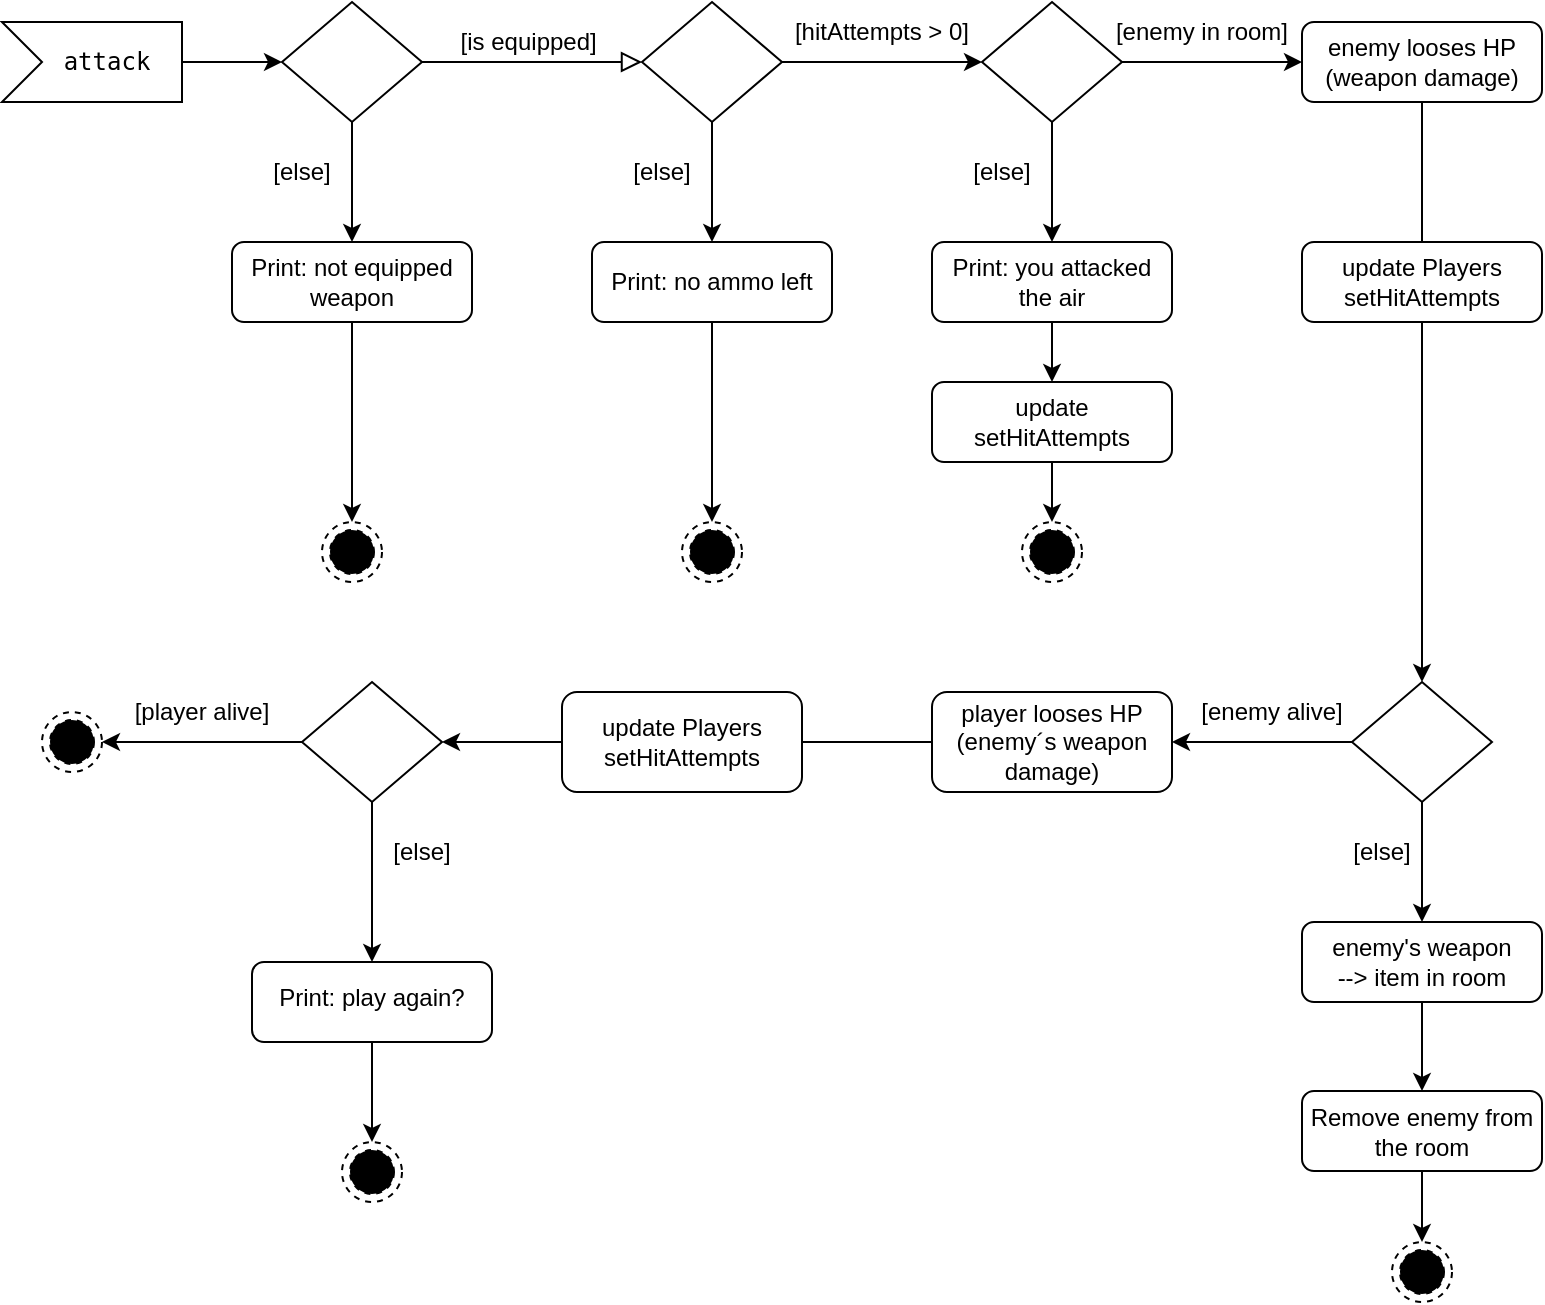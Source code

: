 <mxfile version="17.1.2" type="github">
  <diagram id="C5RBs43oDa-KdzZeNtuy" name="Page-1">
    <mxGraphModel dx="1022" dy="436" grid="1" gridSize="10" guides="1" tooltips="1" connect="1" arrows="1" fold="1" page="1" pageScale="1" pageWidth="827" pageHeight="1169" math="0" shadow="0">
      <root>
        <mxCell id="WIyWlLk6GJQsqaUBKTNV-0" />
        <mxCell id="WIyWlLk6GJQsqaUBKTNV-1" parent="WIyWlLk6GJQsqaUBKTNV-0" />
        <mxCell id="WIyWlLk6GJQsqaUBKTNV-5" value="" style="edgeStyle=orthogonalEdgeStyle;rounded=0;html=1;jettySize=auto;orthogonalLoop=1;fontSize=11;endArrow=block;endFill=0;endSize=8;strokeWidth=1;shadow=0;labelBackgroundColor=none;" parent="WIyWlLk6GJQsqaUBKTNV-1" source="WIyWlLk6GJQsqaUBKTNV-6" target="UK7usxM2ex3z4qg5tMJh-8" edge="1">
          <mxGeometry y="10" relative="1" as="geometry">
            <mxPoint as="offset" />
            <mxPoint x="380.034" y="190.0" as="targetPoint" />
          </mxGeometry>
        </mxCell>
        <mxCell id="UK7usxM2ex3z4qg5tMJh-6" value="" style="edgeStyle=orthogonalEdgeStyle;rounded=0;orthogonalLoop=1;jettySize=auto;html=1;" parent="WIyWlLk6GJQsqaUBKTNV-1" source="WIyWlLk6GJQsqaUBKTNV-6" target="UK7usxM2ex3z4qg5tMJh-2" edge="1">
          <mxGeometry relative="1" as="geometry" />
        </mxCell>
        <mxCell id="WIyWlLk6GJQsqaUBKTNV-6" value="" style="rhombus;whiteSpace=wrap;html=1;shadow=0;fontFamily=Helvetica;fontSize=12;align=center;strokeWidth=1;spacing=6;spacingTop=-4;" parent="WIyWlLk6GJQsqaUBKTNV-1" vertex="1">
          <mxGeometry x="170" y="40" width="70" height="60" as="geometry" />
        </mxCell>
        <mxCell id="UK7usxM2ex3z4qg5tMJh-7" value="" style="edgeStyle=orthogonalEdgeStyle;rounded=0;orthogonalLoop=1;jettySize=auto;html=1;" parent="WIyWlLk6GJQsqaUBKTNV-1" source="UK7usxM2ex3z4qg5tMJh-0" edge="1">
          <mxGeometry relative="1" as="geometry">
            <mxPoint x="170" y="70" as="targetPoint" />
          </mxGeometry>
        </mxCell>
        <mxCell id="UK7usxM2ex3z4qg5tMJh-0" value="&lt;pre style=&quot;font-size: 12px ; background-color: rgb(255 , 255 , 255) ; font-family: &amp;#34;jetbrains mono&amp;#34; , monospace&quot;&gt;attack&lt;/pre&gt;" style="html=1;shape=mxgraph.infographic.ribbonSimple;notch1=20;notch2=0;align=center;verticalAlign=middle;fontSize=14;fontStyle=0;fillColor=#FFFFFF;flipH=0;spacingRight=0;spacingLeft=14;shadow=0;" parent="WIyWlLk6GJQsqaUBKTNV-1" vertex="1">
          <mxGeometry x="30" y="50" width="90" height="40" as="geometry" />
        </mxCell>
        <mxCell id="UK7usxM2ex3z4qg5tMJh-1" value="[is equipped]&amp;nbsp;" style="text;html=1;strokeColor=none;fillColor=none;align=center;verticalAlign=middle;whiteSpace=wrap;rounded=0;" parent="WIyWlLk6GJQsqaUBKTNV-1" vertex="1">
          <mxGeometry x="250" y="45" width="90" height="30" as="geometry" />
        </mxCell>
        <mxCell id="UK7usxM2ex3z4qg5tMJh-18" value="" style="edgeStyle=orthogonalEdgeStyle;rounded=0;orthogonalLoop=1;jettySize=auto;html=1;" parent="WIyWlLk6GJQsqaUBKTNV-1" source="UK7usxM2ex3z4qg5tMJh-2" edge="1">
          <mxGeometry relative="1" as="geometry">
            <mxPoint x="205" y="300" as="targetPoint" />
          </mxGeometry>
        </mxCell>
        <mxCell id="UK7usxM2ex3z4qg5tMJh-2" value="Print: not equipped weapon" style="rounded=1;whiteSpace=wrap;html=1;fontSize=12;glass=0;strokeWidth=1;shadow=0;" parent="WIyWlLk6GJQsqaUBKTNV-1" vertex="1">
          <mxGeometry x="145" y="160" width="120" height="40" as="geometry" />
        </mxCell>
        <mxCell id="UK7usxM2ex3z4qg5tMJh-4" value="[else]" style="text;html=1;strokeColor=none;fillColor=none;align=center;verticalAlign=middle;whiteSpace=wrap;rounded=0;" parent="WIyWlLk6GJQsqaUBKTNV-1" vertex="1">
          <mxGeometry x="160" y="110" width="40" height="30" as="geometry" />
        </mxCell>
        <mxCell id="UK7usxM2ex3z4qg5tMJh-13" value="" style="edgeStyle=orthogonalEdgeStyle;rounded=0;orthogonalLoop=1;jettySize=auto;html=1;entryX=0;entryY=0.5;entryDx=0;entryDy=0;" parent="WIyWlLk6GJQsqaUBKTNV-1" source="UK7usxM2ex3z4qg5tMJh-8" target="UK7usxM2ex3z4qg5tMJh-11" edge="1">
          <mxGeometry relative="1" as="geometry">
            <mxPoint x="540" y="70" as="targetPoint" />
          </mxGeometry>
        </mxCell>
        <mxCell id="UK7usxM2ex3z4qg5tMJh-15" value="" style="edgeStyle=orthogonalEdgeStyle;rounded=0;orthogonalLoop=1;jettySize=auto;html=1;" parent="WIyWlLk6GJQsqaUBKTNV-1" source="UK7usxM2ex3z4qg5tMJh-8" target="UK7usxM2ex3z4qg5tMJh-14" edge="1">
          <mxGeometry relative="1" as="geometry" />
        </mxCell>
        <mxCell id="UK7usxM2ex3z4qg5tMJh-8" value="" style="rhombus;whiteSpace=wrap;html=1;shadow=0;fontFamily=Helvetica;fontSize=12;align=center;strokeWidth=1;spacing=6;spacingTop=-4;" parent="WIyWlLk6GJQsqaUBKTNV-1" vertex="1">
          <mxGeometry x="350" y="40" width="70" height="60" as="geometry" />
        </mxCell>
        <mxCell id="UK7usxM2ex3z4qg5tMJh-9" value="[hitAttempts &amp;gt; 0]" style="text;html=1;strokeColor=none;fillColor=none;align=center;verticalAlign=middle;whiteSpace=wrap;rounded=0;" parent="WIyWlLk6GJQsqaUBKTNV-1" vertex="1">
          <mxGeometry x="420" y="40" width="100" height="30" as="geometry" />
        </mxCell>
        <mxCell id="UK7usxM2ex3z4qg5tMJh-24" value="" style="edgeStyle=orthogonalEdgeStyle;rounded=0;orthogonalLoop=1;jettySize=auto;html=1;" parent="WIyWlLk6GJQsqaUBKTNV-1" source="UK7usxM2ex3z4qg5tMJh-11" target="UK7usxM2ex3z4qg5tMJh-23" edge="1">
          <mxGeometry relative="1" as="geometry" />
        </mxCell>
        <mxCell id="UK7usxM2ex3z4qg5tMJh-29" value="" style="edgeStyle=orthogonalEdgeStyle;rounded=0;orthogonalLoop=1;jettySize=auto;html=1;" parent="WIyWlLk6GJQsqaUBKTNV-1" source="UK7usxM2ex3z4qg5tMJh-11" target="UK7usxM2ex3z4qg5tMJh-28" edge="1">
          <mxGeometry relative="1" as="geometry" />
        </mxCell>
        <mxCell id="UK7usxM2ex3z4qg5tMJh-11" value="" style="rhombus;whiteSpace=wrap;html=1;shadow=0;fontFamily=Helvetica;fontSize=12;align=center;strokeWidth=1;spacing=6;spacingTop=-4;" parent="WIyWlLk6GJQsqaUBKTNV-1" vertex="1">
          <mxGeometry x="520" y="40" width="70" height="60" as="geometry" />
        </mxCell>
        <mxCell id="UK7usxM2ex3z4qg5tMJh-22" value="" style="edgeStyle=orthogonalEdgeStyle;rounded=0;orthogonalLoop=1;jettySize=auto;html=1;" parent="WIyWlLk6GJQsqaUBKTNV-1" source="UK7usxM2ex3z4qg5tMJh-14" target="UK7usxM2ex3z4qg5tMJh-20" edge="1">
          <mxGeometry relative="1" as="geometry" />
        </mxCell>
        <mxCell id="UK7usxM2ex3z4qg5tMJh-14" value="Print: no ammo left" style="rounded=1;whiteSpace=wrap;html=1;fontSize=12;glass=0;strokeWidth=1;shadow=0;" parent="WIyWlLk6GJQsqaUBKTNV-1" vertex="1">
          <mxGeometry x="325" y="160" width="120" height="40" as="geometry" />
        </mxCell>
        <mxCell id="UK7usxM2ex3z4qg5tMJh-16" value="[else]" style="text;html=1;strokeColor=none;fillColor=none;align=center;verticalAlign=middle;whiteSpace=wrap;rounded=0;" parent="WIyWlLk6GJQsqaUBKTNV-1" vertex="1">
          <mxGeometry x="340" y="110" width="40" height="30" as="geometry" />
        </mxCell>
        <mxCell id="UK7usxM2ex3z4qg5tMJh-19" value="" style="ellipse;html=1;shape=endState;fillColor=#000000;strokeColor=#000000;dashed=1;" parent="WIyWlLk6GJQsqaUBKTNV-1" vertex="1">
          <mxGeometry x="190" y="300" width="30" height="30" as="geometry" />
        </mxCell>
        <mxCell id="UK7usxM2ex3z4qg5tMJh-20" value="" style="ellipse;html=1;shape=endState;fillColor=#000000;strokeColor=#000000;dashed=1;" parent="WIyWlLk6GJQsqaUBKTNV-1" vertex="1">
          <mxGeometry x="370" y="300" width="30" height="30" as="geometry" />
        </mxCell>
        <mxCell id="UK7usxM2ex3z4qg5tMJh-37" value="" style="edgeStyle=orthogonalEdgeStyle;rounded=0;orthogonalLoop=1;jettySize=auto;html=1;" parent="WIyWlLk6GJQsqaUBKTNV-1" source="UK7usxM2ex3z4qg5tMJh-23" target="UK7usxM2ex3z4qg5tMJh-34" edge="1">
          <mxGeometry relative="1" as="geometry" />
        </mxCell>
        <mxCell id="UK7usxM2ex3z4qg5tMJh-23" value="enemy looses HP&lt;br&gt;(weapon damage)" style="rounded=1;whiteSpace=wrap;html=1;fontSize=12;glass=0;strokeWidth=1;shadow=0;" parent="WIyWlLk6GJQsqaUBKTNV-1" vertex="1">
          <mxGeometry x="680" y="50" width="120" height="40" as="geometry" />
        </mxCell>
        <mxCell id="UK7usxM2ex3z4qg5tMJh-25" value="[enemy in room]" style="text;html=1;strokeColor=none;fillColor=none;align=center;verticalAlign=middle;whiteSpace=wrap;rounded=0;" parent="WIyWlLk6GJQsqaUBKTNV-1" vertex="1">
          <mxGeometry x="580" y="40" width="100" height="30" as="geometry" />
        </mxCell>
        <mxCell id="UK7usxM2ex3z4qg5tMJh-27" value="[else]" style="text;html=1;strokeColor=none;fillColor=none;align=center;verticalAlign=middle;whiteSpace=wrap;rounded=0;" parent="WIyWlLk6GJQsqaUBKTNV-1" vertex="1">
          <mxGeometry x="510" y="110" width="40" height="30" as="geometry" />
        </mxCell>
        <mxCell id="UK7usxM2ex3z4qg5tMJh-31" value="" style="edgeStyle=orthogonalEdgeStyle;rounded=0;orthogonalLoop=1;jettySize=auto;html=1;" parent="WIyWlLk6GJQsqaUBKTNV-1" source="UK7usxM2ex3z4qg5tMJh-28" target="UK7usxM2ex3z4qg5tMJh-30" edge="1">
          <mxGeometry relative="1" as="geometry" />
        </mxCell>
        <mxCell id="UK7usxM2ex3z4qg5tMJh-28" value="Print: you attacked the air" style="rounded=1;whiteSpace=wrap;html=1;fontSize=12;glass=0;strokeWidth=1;shadow=0;" parent="WIyWlLk6GJQsqaUBKTNV-1" vertex="1">
          <mxGeometry x="495" y="160" width="120" height="40" as="geometry" />
        </mxCell>
        <mxCell id="UK7usxM2ex3z4qg5tMJh-33" value="" style="edgeStyle=orthogonalEdgeStyle;rounded=0;orthogonalLoop=1;jettySize=auto;html=1;" parent="WIyWlLk6GJQsqaUBKTNV-1" source="UK7usxM2ex3z4qg5tMJh-30" target="UK7usxM2ex3z4qg5tMJh-32" edge="1">
          <mxGeometry relative="1" as="geometry" />
        </mxCell>
        <mxCell id="UK7usxM2ex3z4qg5tMJh-30" value="update setHitAttempts" style="rounded=1;whiteSpace=wrap;html=1;fontSize=12;glass=0;strokeWidth=1;shadow=0;" parent="WIyWlLk6GJQsqaUBKTNV-1" vertex="1">
          <mxGeometry x="495" y="230" width="120" height="40" as="geometry" />
        </mxCell>
        <mxCell id="UK7usxM2ex3z4qg5tMJh-32" value="" style="ellipse;html=1;shape=endState;fillColor=#000000;strokeColor=#000000;dashed=1;" parent="WIyWlLk6GJQsqaUBKTNV-1" vertex="1">
          <mxGeometry x="540" y="300" width="30" height="30" as="geometry" />
        </mxCell>
        <mxCell id="UK7usxM2ex3z4qg5tMJh-41" value="" style="edgeStyle=orthogonalEdgeStyle;rounded=0;orthogonalLoop=1;jettySize=auto;html=1;" parent="WIyWlLk6GJQsqaUBKTNV-1" source="UK7usxM2ex3z4qg5tMJh-34" target="UK7usxM2ex3z4qg5tMJh-40" edge="1">
          <mxGeometry relative="1" as="geometry" />
        </mxCell>
        <mxCell id="UK7usxM2ex3z4qg5tMJh-43" value="" style="edgeStyle=orthogonalEdgeStyle;rounded=0;orthogonalLoop=1;jettySize=auto;html=1;" parent="WIyWlLk6GJQsqaUBKTNV-1" source="UK7usxM2ex3z4qg5tMJh-34" target="UK7usxM2ex3z4qg5tMJh-42" edge="1">
          <mxGeometry relative="1" as="geometry" />
        </mxCell>
        <mxCell id="UK7usxM2ex3z4qg5tMJh-34" value="" style="rhombus;whiteSpace=wrap;html=1;shadow=0;fontFamily=Helvetica;fontSize=12;align=center;strokeWidth=1;spacing=6;spacingTop=-4;" parent="WIyWlLk6GJQsqaUBKTNV-1" vertex="1">
          <mxGeometry x="705" y="380" width="70" height="60" as="geometry" />
        </mxCell>
        <mxCell id="UK7usxM2ex3z4qg5tMJh-47" value="" style="edgeStyle=orthogonalEdgeStyle;rounded=0;orthogonalLoop=1;jettySize=auto;html=1;" parent="WIyWlLk6GJQsqaUBKTNV-1" source="UK7usxM2ex3z4qg5tMJh-40" target="UK7usxM2ex3z4qg5tMJh-46" edge="1">
          <mxGeometry relative="1" as="geometry" />
        </mxCell>
        <mxCell id="UK7usxM2ex3z4qg5tMJh-40" value="enemy&#39;s weapon&lt;br&gt;--&amp;gt; item in room" style="rounded=1;whiteSpace=wrap;html=1;fontSize=12;glass=0;strokeWidth=1;shadow=0;" parent="WIyWlLk6GJQsqaUBKTNV-1" vertex="1">
          <mxGeometry x="680" y="500" width="120" height="40" as="geometry" />
        </mxCell>
        <mxCell id="UK7usxM2ex3z4qg5tMJh-52" value="" style="edgeStyle=orthogonalEdgeStyle;rounded=0;orthogonalLoop=1;jettySize=auto;html=1;startArrow=none;" parent="WIyWlLk6GJQsqaUBKTNV-1" source="KBF3oVBtgUm7NCO85rsH-5" target="UK7usxM2ex3z4qg5tMJh-50" edge="1">
          <mxGeometry relative="1" as="geometry" />
        </mxCell>
        <mxCell id="UK7usxM2ex3z4qg5tMJh-42" value="player looses HP&lt;br&gt;(enemy´s weapon damage)" style="rounded=1;whiteSpace=wrap;html=1;fontSize=12;glass=0;strokeWidth=1;shadow=0;" parent="WIyWlLk6GJQsqaUBKTNV-1" vertex="1">
          <mxGeometry x="495" y="385" width="120" height="50" as="geometry" />
        </mxCell>
        <mxCell id="UK7usxM2ex3z4qg5tMJh-44" value="[enemy alive]" style="text;html=1;strokeColor=none;fillColor=none;align=center;verticalAlign=middle;whiteSpace=wrap;rounded=0;" parent="WIyWlLk6GJQsqaUBKTNV-1" vertex="1">
          <mxGeometry x="615" y="380" width="100" height="30" as="geometry" />
        </mxCell>
        <mxCell id="UK7usxM2ex3z4qg5tMJh-45" value="[else]" style="text;html=1;strokeColor=none;fillColor=none;align=center;verticalAlign=middle;whiteSpace=wrap;rounded=0;" parent="WIyWlLk6GJQsqaUBKTNV-1" vertex="1">
          <mxGeometry x="700" y="450" width="40" height="30" as="geometry" />
        </mxCell>
        <mxCell id="UK7usxM2ex3z4qg5tMJh-49" value="" style="edgeStyle=orthogonalEdgeStyle;rounded=0;orthogonalLoop=1;jettySize=auto;html=1;" parent="WIyWlLk6GJQsqaUBKTNV-1" source="UK7usxM2ex3z4qg5tMJh-46" target="UK7usxM2ex3z4qg5tMJh-48" edge="1">
          <mxGeometry relative="1" as="geometry" />
        </mxCell>
        <mxCell id="UK7usxM2ex3z4qg5tMJh-46" value="Remove enemy from the room" style="rounded=1;whiteSpace=wrap;html=1;fontSize=12;glass=0;strokeWidth=1;shadow=0;" parent="WIyWlLk6GJQsqaUBKTNV-1" vertex="1">
          <mxGeometry x="680" y="584.5" width="120" height="40" as="geometry" />
        </mxCell>
        <mxCell id="UK7usxM2ex3z4qg5tMJh-48" value="" style="ellipse;html=1;shape=endState;fillColor=#000000;strokeColor=#000000;dashed=1;" parent="WIyWlLk6GJQsqaUBKTNV-1" vertex="1">
          <mxGeometry x="725" y="660" width="30" height="30" as="geometry" />
        </mxCell>
        <mxCell id="UK7usxM2ex3z4qg5tMJh-57" value="" style="edgeStyle=orthogonalEdgeStyle;rounded=0;orthogonalLoop=1;jettySize=auto;html=1;" parent="WIyWlLk6GJQsqaUBKTNV-1" source="UK7usxM2ex3z4qg5tMJh-50" target="UK7usxM2ex3z4qg5tMJh-56" edge="1">
          <mxGeometry relative="1" as="geometry" />
        </mxCell>
        <mxCell id="KBF3oVBtgUm7NCO85rsH-4" value="" style="edgeStyle=orthogonalEdgeStyle;rounded=0;orthogonalLoop=1;jettySize=auto;html=1;" edge="1" parent="WIyWlLk6GJQsqaUBKTNV-1" source="UK7usxM2ex3z4qg5tMJh-50" target="UK7usxM2ex3z4qg5tMJh-53">
          <mxGeometry relative="1" as="geometry">
            <Array as="points">
              <mxPoint x="215" y="520" />
            </Array>
          </mxGeometry>
        </mxCell>
        <mxCell id="UK7usxM2ex3z4qg5tMJh-50" value="" style="rhombus;whiteSpace=wrap;html=1;shadow=0;fontFamily=Helvetica;fontSize=12;align=center;strokeWidth=1;spacing=6;spacingTop=-4;" parent="WIyWlLk6GJQsqaUBKTNV-1" vertex="1">
          <mxGeometry x="180" y="380" width="70" height="60" as="geometry" />
        </mxCell>
        <mxCell id="UK7usxM2ex3z4qg5tMJh-60" value="" style="edgeStyle=orthogonalEdgeStyle;rounded=0;orthogonalLoop=1;jettySize=auto;html=1;" parent="WIyWlLk6GJQsqaUBKTNV-1" source="UK7usxM2ex3z4qg5tMJh-53" target="UK7usxM2ex3z4qg5tMJh-59" edge="1">
          <mxGeometry relative="1" as="geometry">
            <Array as="points">
              <mxPoint x="215" y="625" />
            </Array>
          </mxGeometry>
        </mxCell>
        <mxCell id="UK7usxM2ex3z4qg5tMJh-53" value="Print: play again?" style="rounded=1;whiteSpace=wrap;html=1;shadow=0;strokeWidth=1;spacing=6;spacingTop=-4;" parent="WIyWlLk6GJQsqaUBKTNV-1" vertex="1">
          <mxGeometry x="155" y="520" width="120" height="40" as="geometry" />
        </mxCell>
        <mxCell id="UK7usxM2ex3z4qg5tMJh-55" value="[player alive]" style="text;html=1;strokeColor=none;fillColor=none;align=center;verticalAlign=middle;whiteSpace=wrap;rounded=0;" parent="WIyWlLk6GJQsqaUBKTNV-1" vertex="1">
          <mxGeometry x="80" y="380" width="100" height="30" as="geometry" />
        </mxCell>
        <mxCell id="UK7usxM2ex3z4qg5tMJh-56" value="" style="ellipse;html=1;shape=endState;fillColor=#000000;strokeColor=#000000;dashed=1;" parent="WIyWlLk6GJQsqaUBKTNV-1" vertex="1">
          <mxGeometry x="50" y="395" width="30" height="30" as="geometry" />
        </mxCell>
        <mxCell id="UK7usxM2ex3z4qg5tMJh-58" value="[else]" style="text;html=1;strokeColor=none;fillColor=none;align=center;verticalAlign=middle;whiteSpace=wrap;rounded=0;" parent="WIyWlLk6GJQsqaUBKTNV-1" vertex="1">
          <mxGeometry x="220" y="450" width="40" height="30" as="geometry" />
        </mxCell>
        <mxCell id="UK7usxM2ex3z4qg5tMJh-59" value="" style="ellipse;html=1;shape=endState;fillColor=#000000;strokeColor=#000000;dashed=1;" parent="WIyWlLk6GJQsqaUBKTNV-1" vertex="1">
          <mxGeometry x="200" y="610" width="30" height="30" as="geometry" />
        </mxCell>
        <mxCell id="KBF3oVBtgUm7NCO85rsH-0" value="update Players setHitAttempts" style="rounded=1;whiteSpace=wrap;html=1;fontSize=12;glass=0;strokeWidth=1;shadow=0;" vertex="1" parent="WIyWlLk6GJQsqaUBKTNV-1">
          <mxGeometry x="680" y="160" width="120" height="40" as="geometry" />
        </mxCell>
        <mxCell id="KBF3oVBtgUm7NCO85rsH-5" value="update Players setHitAttempts" style="rounded=1;whiteSpace=wrap;html=1;fontSize=12;glass=0;strokeWidth=1;shadow=0;" vertex="1" parent="WIyWlLk6GJQsqaUBKTNV-1">
          <mxGeometry x="310" y="385" width="120" height="50" as="geometry" />
        </mxCell>
        <mxCell id="KBF3oVBtgUm7NCO85rsH-6" value="" style="edgeStyle=orthogonalEdgeStyle;rounded=0;orthogonalLoop=1;jettySize=auto;html=1;endArrow=none;" edge="1" parent="WIyWlLk6GJQsqaUBKTNV-1" source="UK7usxM2ex3z4qg5tMJh-42" target="KBF3oVBtgUm7NCO85rsH-5">
          <mxGeometry relative="1" as="geometry">
            <mxPoint x="495" y="410.0" as="sourcePoint" />
            <mxPoint x="364" y="410.0" as="targetPoint" />
          </mxGeometry>
        </mxCell>
      </root>
    </mxGraphModel>
  </diagram>
</mxfile>
